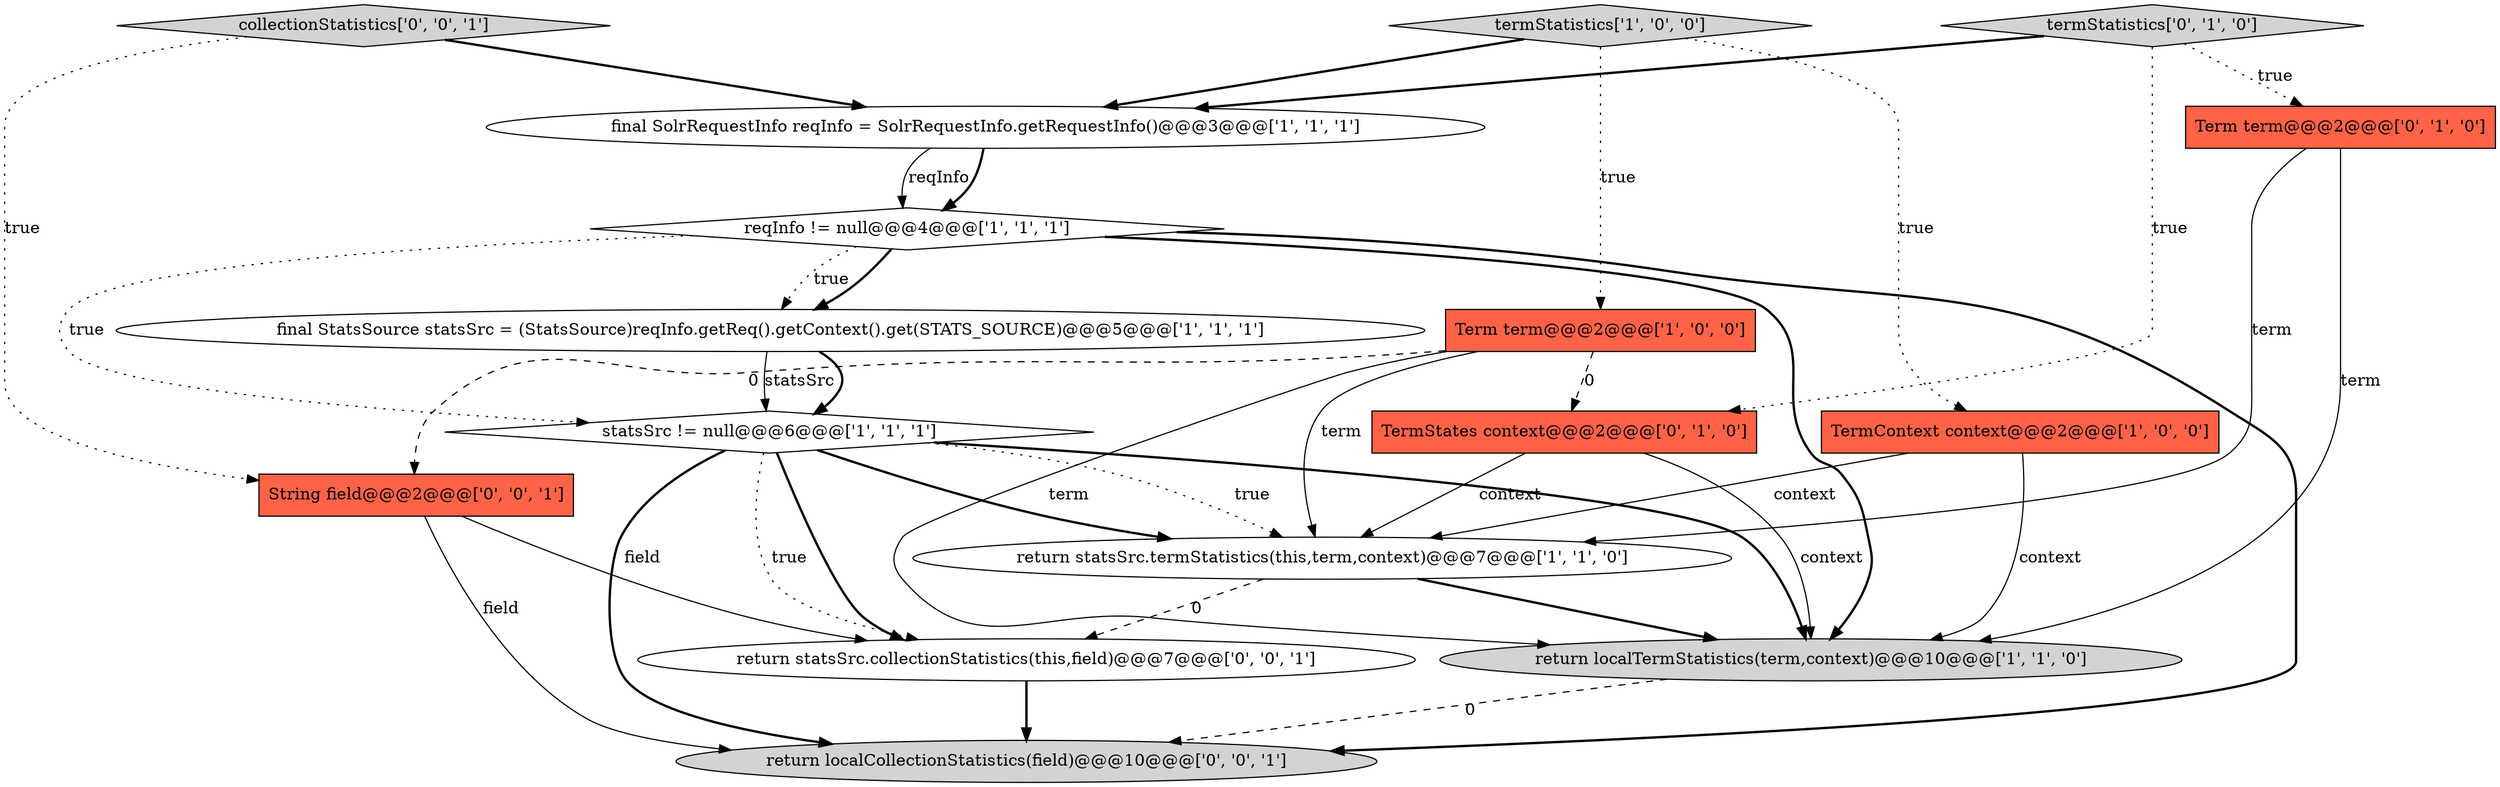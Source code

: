 digraph {
9 [style = filled, label = "Term term@@@2@@@['0', '1', '0']", fillcolor = tomato, shape = box image = "AAA0AAABBB2BBB"];
0 [style = filled, label = "final StatsSource statsSrc = (StatsSource)reqInfo.getReq().getContext().get(STATS_SOURCE)@@@5@@@['1', '1', '1']", fillcolor = white, shape = ellipse image = "AAA0AAABBB1BBB"];
11 [style = filled, label = "termStatistics['0', '1', '0']", fillcolor = lightgray, shape = diamond image = "AAA0AAABBB2BBB"];
1 [style = filled, label = "termStatistics['1', '0', '0']", fillcolor = lightgray, shape = diamond image = "AAA0AAABBB1BBB"];
12 [style = filled, label = "return statsSrc.collectionStatistics(this,field)@@@7@@@['0', '0', '1']", fillcolor = white, shape = ellipse image = "AAA0AAABBB3BBB"];
3 [style = filled, label = "final SolrRequestInfo reqInfo = SolrRequestInfo.getRequestInfo()@@@3@@@['1', '1', '1']", fillcolor = white, shape = ellipse image = "AAA0AAABBB1BBB"];
14 [style = filled, label = "collectionStatistics['0', '0', '1']", fillcolor = lightgray, shape = diamond image = "AAA0AAABBB3BBB"];
4 [style = filled, label = "reqInfo != null@@@4@@@['1', '1', '1']", fillcolor = white, shape = diamond image = "AAA0AAABBB1BBB"];
5 [style = filled, label = "return localTermStatistics(term,context)@@@10@@@['1', '1', '0']", fillcolor = lightgray, shape = ellipse image = "AAA0AAABBB1BBB"];
6 [style = filled, label = "TermContext context@@@2@@@['1', '0', '0']", fillcolor = tomato, shape = box image = "AAA0AAABBB1BBB"];
15 [style = filled, label = "return localCollectionStatistics(field)@@@10@@@['0', '0', '1']", fillcolor = lightgray, shape = ellipse image = "AAA0AAABBB3BBB"];
7 [style = filled, label = "Term term@@@2@@@['1', '0', '0']", fillcolor = tomato, shape = box image = "AAA1AAABBB1BBB"];
13 [style = filled, label = "String field@@@2@@@['0', '0', '1']", fillcolor = tomato, shape = box image = "AAA0AAABBB3BBB"];
10 [style = filled, label = "TermStates context@@@2@@@['0', '1', '0']", fillcolor = tomato, shape = box image = "AAA1AAABBB2BBB"];
8 [style = filled, label = "return statsSrc.termStatistics(this,term,context)@@@7@@@['1', '1', '0']", fillcolor = white, shape = ellipse image = "AAA0AAABBB1BBB"];
2 [style = filled, label = "statsSrc != null@@@6@@@['1', '1', '1']", fillcolor = white, shape = diamond image = "AAA0AAABBB1BBB"];
14->3 [style = bold, label=""];
9->5 [style = solid, label="term"];
11->10 [style = dotted, label="true"];
4->0 [style = dotted, label="true"];
0->2 [style = bold, label=""];
4->15 [style = bold, label=""];
0->2 [style = solid, label="statsSrc"];
12->15 [style = bold, label=""];
1->3 [style = bold, label=""];
9->8 [style = solid, label="term"];
13->12 [style = solid, label="field"];
8->12 [style = dashed, label="0"];
11->9 [style = dotted, label="true"];
10->5 [style = solid, label="context"];
3->4 [style = solid, label="reqInfo"];
3->4 [style = bold, label=""];
14->13 [style = dotted, label="true"];
6->5 [style = solid, label="context"];
6->8 [style = solid, label="context"];
4->0 [style = bold, label=""];
2->12 [style = bold, label=""];
4->2 [style = dotted, label="true"];
1->7 [style = dotted, label="true"];
13->15 [style = solid, label="field"];
8->5 [style = bold, label=""];
11->3 [style = bold, label=""];
2->15 [style = bold, label=""];
7->13 [style = dashed, label="0"];
7->8 [style = solid, label="term"];
2->12 [style = dotted, label="true"];
7->10 [style = dashed, label="0"];
1->6 [style = dotted, label="true"];
5->15 [style = dashed, label="0"];
4->5 [style = bold, label=""];
7->5 [style = solid, label="term"];
2->8 [style = dotted, label="true"];
10->8 [style = solid, label="context"];
2->8 [style = bold, label=""];
2->5 [style = bold, label=""];
}
